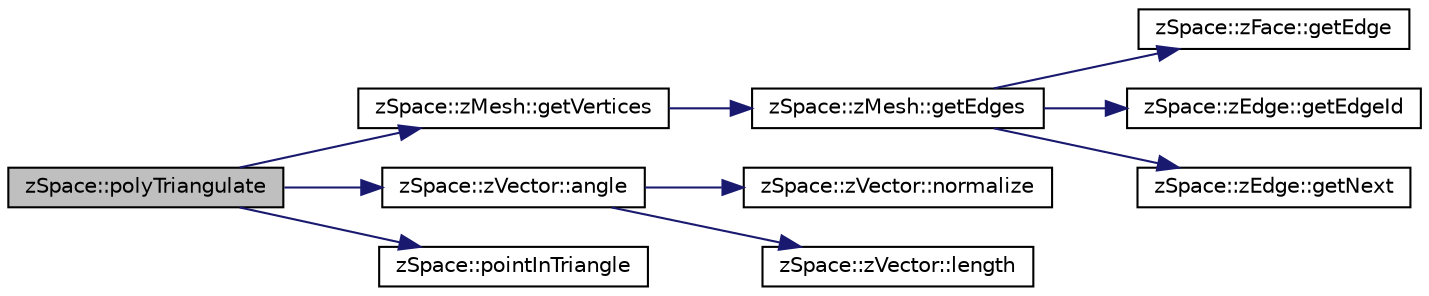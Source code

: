 digraph "zSpace::polyTriangulate"
{
  edge [fontname="Helvetica",fontsize="10",labelfontname="Helvetica",labelfontsize="10"];
  node [fontname="Helvetica",fontsize="10",shape=record];
  rankdir="LR";
  Node73 [label="zSpace::polyTriangulate",height=0.2,width=0.4,color="black", fillcolor="grey75", style="filled", fontcolor="black"];
  Node73 -> Node74 [color="midnightblue",fontsize="10",style="solid",fontname="Helvetica"];
  Node74 [label="zSpace::zMesh::getVertices",height=0.2,width=0.4,color="black", fillcolor="white", style="filled",URL="$classz_space_1_1z_mesh.html#aa3010b8075e42f14efd4c3605085093b",tooltip="This method gets the vertices attached to input zEdge or zFace. "];
  Node74 -> Node75 [color="midnightblue",fontsize="10",style="solid",fontname="Helvetica"];
  Node75 [label="zSpace::zMesh::getEdges",height=0.2,width=0.4,color="black", fillcolor="white", style="filled",URL="$classz_space_1_1z_mesh.html#aa705d823873a948a1b62723f24a921b2",tooltip="This method gets the edges of a zFace. "];
  Node75 -> Node76 [color="midnightblue",fontsize="10",style="solid",fontname="Helvetica"];
  Node76 [label="zSpace::zFace::getEdge",height=0.2,width=0.4,color="black", fillcolor="white", style="filled",URL="$classz_space_1_1z_face.html#a69a14a515b179226aad1cbc3d7663163",tooltip="This method returns the associated edge of current zFace. "];
  Node75 -> Node77 [color="midnightblue",fontsize="10",style="solid",fontname="Helvetica"];
  Node77 [label="zSpace::zEdge::getEdgeId",height=0.2,width=0.4,color="black", fillcolor="white", style="filled",URL="$classz_space_1_1z_edge.html#acd6947ccba055fa6c31d6d386fe68e12",tooltip="This method returns the edgeId of current zEdge. "];
  Node75 -> Node78 [color="midnightblue",fontsize="10",style="solid",fontname="Helvetica"];
  Node78 [label="zSpace::zEdge::getNext",height=0.2,width=0.4,color="black", fillcolor="white", style="filled",URL="$classz_space_1_1z_edge.html#a3bce594c06fc4450ce8af3c0b98e2ae3",tooltip="This method returns the next edge of current zEdge. "];
  Node73 -> Node79 [color="midnightblue",fontsize="10",style="solid",fontname="Helvetica"];
  Node79 [label="zSpace::zVector::angle",height=0.2,width=0.4,color="black", fillcolor="white", style="filled",URL="$classz_space_1_1z_vector.html#acf4156a0599baccfab7d3ff64bf4c209",tooltip="This method returns the angle between the current zVector and input zVector. "];
  Node79 -> Node80 [color="midnightblue",fontsize="10",style="solid",fontname="Helvetica"];
  Node80 [label="zSpace::zVector::normalize",height=0.2,width=0.4,color="black", fillcolor="white", style="filled",URL="$classz_space_1_1z_vector.html#a27d075d5055bb92ddfe63fae4010339b",tooltip="This method normalizes the vector to unit length. "];
  Node79 -> Node81 [color="midnightblue",fontsize="10",style="solid",fontname="Helvetica"];
  Node81 [label="zSpace::zVector::length",height=0.2,width=0.4,color="black", fillcolor="white", style="filled",URL="$classz_space_1_1z_vector.html#aa3e1fd350f48b30428f95e716a4e3400",tooltip="This method returns the magnitude/length of the zVector. "];
  Node73 -> Node82 [color="midnightblue",fontsize="10",style="solid",fontname="Helvetica"];
  Node82 [label="zSpace::pointInTriangle",height=0.2,width=0.4,color="black", fillcolor="white", style="filled",URL="$group__z_vector_matrix_utilities.html#ga5d522fc391c13d491f20a1d3a87996ca",tooltip="This method checks if the given input points liess within the input triangle. "];
}
